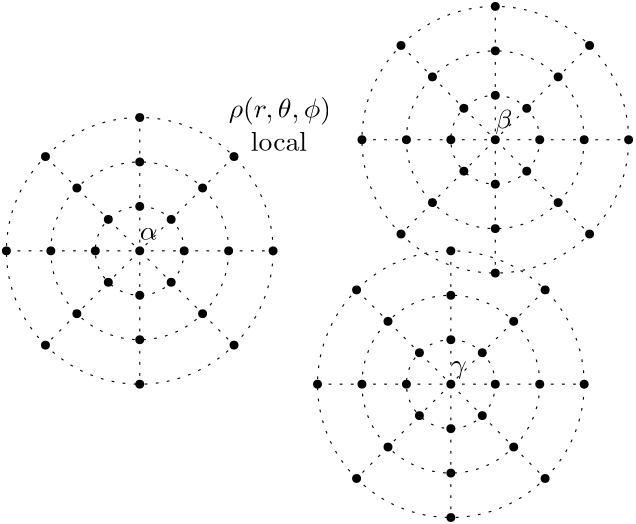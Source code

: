<?xml version="1.0"?>
<!DOCTYPE ipe SYSTEM "ipe.dtd">
<ipe version="70206" creator="Ipe 7.2.6">
<info created="D:20161113164453" modified="D:20161113165850"/>
<ipestyle name="basic">
<symbol name="arrow/arc(spx)">
<path stroke="sym-stroke" fill="sym-stroke" pen="sym-pen">
0 0 m
-1 0.333 l
-1 -0.333 l
h
</path>
</symbol>
<symbol name="arrow/farc(spx)">
<path stroke="sym-stroke" fill="white" pen="sym-pen">
0 0 m
-1 0.333 l
-1 -0.333 l
h
</path>
</symbol>
<symbol name="arrow/ptarc(spx)">
<path stroke="sym-stroke" fill="sym-stroke" pen="sym-pen">
0 0 m
-1 0.333 l
-0.8 0 l
-1 -0.333 l
h
</path>
</symbol>
<symbol name="arrow/fptarc(spx)">
<path stroke="sym-stroke" fill="white" pen="sym-pen">
0 0 m
-1 0.333 l
-0.8 0 l
-1 -0.333 l
h
</path>
</symbol>
<symbol name="mark/circle(sx)" transformations="translations">
<path fill="sym-stroke">
0.6 0 0 0.6 0 0 e
0.4 0 0 0.4 0 0 e
</path>
</symbol>
<symbol name="mark/disk(sx)" transformations="translations">
<path fill="sym-stroke">
0.6 0 0 0.6 0 0 e
</path>
</symbol>
<symbol name="mark/fdisk(sfx)" transformations="translations">
<group>
<path fill="sym-fill">
0.5 0 0 0.5 0 0 e
</path>
<path fill="sym-stroke" fillrule="eofill">
0.6 0 0 0.6 0 0 e
0.4 0 0 0.4 0 0 e
</path>
</group>
</symbol>
<symbol name="mark/box(sx)" transformations="translations">
<path fill="sym-stroke" fillrule="eofill">
-0.6 -0.6 m
0.6 -0.6 l
0.6 0.6 l
-0.6 0.6 l
h
-0.4 -0.4 m
0.4 -0.4 l
0.4 0.4 l
-0.4 0.4 l
h
</path>
</symbol>
<symbol name="mark/square(sx)" transformations="translations">
<path fill="sym-stroke">
-0.6 -0.6 m
0.6 -0.6 l
0.6 0.6 l
-0.6 0.6 l
h
</path>
</symbol>
<symbol name="mark/fsquare(sfx)" transformations="translations">
<group>
<path fill="sym-fill">
-0.5 -0.5 m
0.5 -0.5 l
0.5 0.5 l
-0.5 0.5 l
h
</path>
<path fill="sym-stroke" fillrule="eofill">
-0.6 -0.6 m
0.6 -0.6 l
0.6 0.6 l
-0.6 0.6 l
h
-0.4 -0.4 m
0.4 -0.4 l
0.4 0.4 l
-0.4 0.4 l
h
</path>
</group>
</symbol>
<symbol name="mark/cross(sx)" transformations="translations">
<group>
<path fill="sym-stroke">
-0.43 -0.57 m
0.57 0.43 l
0.43 0.57 l
-0.57 -0.43 l
h
</path>
<path fill="sym-stroke">
-0.43 0.57 m
0.57 -0.43 l
0.43 -0.57 l
-0.57 0.43 l
h
</path>
</group>
</symbol>
<symbol name="arrow/fnormal(spx)">
<path stroke="sym-stroke" fill="white" pen="sym-pen">
0 0 m
-1 0.333 l
-1 -0.333 l
h
</path>
</symbol>
<symbol name="arrow/pointed(spx)">
<path stroke="sym-stroke" fill="sym-stroke" pen="sym-pen">
0 0 m
-1 0.333 l
-0.8 0 l
-1 -0.333 l
h
</path>
</symbol>
<symbol name="arrow/fpointed(spx)">
<path stroke="sym-stroke" fill="white" pen="sym-pen">
0 0 m
-1 0.333 l
-0.8 0 l
-1 -0.333 l
h
</path>
</symbol>
<symbol name="arrow/linear(spx)">
<path stroke="sym-stroke" pen="sym-pen">
-1 0.333 m
0 0 l
-1 -0.333 l
</path>
</symbol>
<symbol name="arrow/fdouble(spx)">
<path stroke="sym-stroke" fill="white" pen="sym-pen">
0 0 m
-1 0.333 l
-1 -0.333 l
h
-1 0 m
-2 0.333 l
-2 -0.333 l
h
</path>
</symbol>
<symbol name="arrow/double(spx)">
<path stroke="sym-stroke" fill="sym-stroke" pen="sym-pen">
0 0 m
-1 0.333 l
-1 -0.333 l
h
-1 0 m
-2 0.333 l
-2 -0.333 l
h
</path>
</symbol>
<pen name="heavier" value="0.8"/>
<pen name="fat" value="1.2"/>
<pen name="ultrafat" value="2"/>
<symbolsize name="large" value="5"/>
<symbolsize name="small" value="2"/>
<symbolsize name="tiny" value="1.1"/>
<arrowsize name="large" value="10"/>
<arrowsize name="small" value="5"/>
<arrowsize name="tiny" value="3"/>
<color name="red" value="1 0 0"/>
<color name="green" value="0 1 0"/>
<color name="blue" value="0 0 1"/>
<color name="yellow" value="1 1 0"/>
<color name="orange" value="1 0.647 0"/>
<color name="gold" value="1 0.843 0"/>
<color name="purple" value="0.627 0.125 0.941"/>
<color name="gray" value="0.745"/>
<color name="brown" value="0.647 0.165 0.165"/>
<color name="navy" value="0 0 0.502"/>
<color name="pink" value="1 0.753 0.796"/>
<color name="seagreen" value="0.18 0.545 0.341"/>
<color name="turquoise" value="0.251 0.878 0.816"/>
<color name="violet" value="0.933 0.51 0.933"/>
<color name="darkblue" value="0 0 0.545"/>
<color name="darkcyan" value="0 0.545 0.545"/>
<color name="darkgray" value="0.663"/>
<color name="darkgreen" value="0 0.392 0"/>
<color name="darkmagenta" value="0.545 0 0.545"/>
<color name="darkorange" value="1 0.549 0"/>
<color name="darkred" value="0.545 0 0"/>
<color name="lightblue" value="0.678 0.847 0.902"/>
<color name="lightcyan" value="0.878 1 1"/>
<color name="lightgray" value="0.827"/>
<color name="lightgreen" value="0.565 0.933 0.565"/>
<color name="lightyellow" value="1 1 0.878"/>
<dashstyle name="dashed" value="[4] 0"/>
<dashstyle name="dotted" value="[1 3] 0"/>
<dashstyle name="dash dotted" value="[4 2 1 2] 0"/>
<dashstyle name="dash dot dotted" value="[4 2 1 2 1 2] 0"/>
<textsize name="large" value="\large"/>
<textsize name="Large" value="\Large"/>
<textsize name="LARGE" value="\LARGE"/>
<textsize name="huge" value="\huge"/>
<textsize name="Huge" value="\Huge"/>
<textsize name="small" value="\small"/>
<textsize name="footnote" value="\footnotesize"/>
<textsize name="tiny" value="\tiny"/>
<textstyle name="center" begin="\begin{center}" end="\end{center}"/>
<textstyle name="itemize" begin="\begin{itemize}" end="\end{itemize}"/>
<textstyle name="item" begin="\begin{itemize}\item{}" end="\end{itemize}"/>
<gridsize name="4 pts" value="4"/>
<gridsize name="8 pts (~3 mm)" value="8"/>
<gridsize name="16 pts (~6 mm)" value="16"/>
<gridsize name="32 pts (~12 mm)" value="32"/>
<gridsize name="10 pts (~3.5 mm)" value="10"/>
<gridsize name="20 pts (~7 mm)" value="20"/>
<gridsize name="14 pts (~5 mm)" value="14"/>
<gridsize name="28 pts (~10 mm)" value="28"/>
<gridsize name="56 pts (~20 mm)" value="56"/>
<anglesize name="90 deg" value="90"/>
<anglesize name="60 deg" value="60"/>
<anglesize name="45 deg" value="45"/>
<anglesize name="30 deg" value="30"/>
<anglesize name="22.5 deg" value="22.5"/>
<opacity name="10%" value="0.1"/>
<opacity name="30%" value="0.3"/>
<opacity name="50%" value="0.5"/>
<opacity name="75%" value="0.75"/>
<tiling name="falling" angle="-60" step="4" width="1"/>
<tiling name="rising" angle="30" step="4" width="1"/>
</ipestyle>
<page>
<layer name="alpha"/>
<view layers="alpha" active="alpha"/>
<path layer="alpha" matrix="4 0 0 4 -640 -2288" stroke="black" dash="dotted">
4 0 0 4 208 752 e
</path>
<path matrix="4 0 0 4 -640 -2288" stroke="black" dash="dotted">
8 0 0 8 208 752 e
</path>
<path matrix="4 0 0 4 -640 -2288" stroke="black" dash="dotted">
12 0 0 12 208 752 e
</path>
<path matrix="4 0 0 4 -640 -2288" stroke="black" dash="dotted">
196 752 m
220 752 l
</path>
<path matrix="4 0 0 4 -640 -2288" stroke="black" dash="dotted">
208 764 m
208 740 l
</path>
<path matrix="4 0 0 4 -640 -2288" stroke="black" dash="dotted">
199.515 760.485 m
216.485 743.515 l
</path>
<path matrix="4 0 0 4 -640 -2288" stroke="black" dash="dotted">
216.485 760.485 m
199.515 743.515 l
</path>
<path fill="black">
1.6065 0 0 1.6065 192 720 e
</path>
<path matrix="1 0 0 1 -11.3137 11.3137" fill="black">
1.6065 0 0 1.6065 192 720 e
</path>
<path matrix="1 0 0 1 -16 0" fill="black">
1.6065 0 0 1.6065 192 720 e
</path>
<path matrix="1 0 0 1 -11.3137 -11.3137" fill="black">
1.6065 0 0 1.6065 192 720 e
</path>
<path matrix="1 0 0 1 0 -16" fill="black">
1.6065 0 0 1.6065 192 720 e
</path>
<path matrix="1 0 0 1 11.3137 -11.3137" fill="black">
1.6065 0 0 1.6065 192 720 e
</path>
<path matrix="1 0 0 1 16 0" fill="black">
1.6065 0 0 1.6065 192 720 e
</path>
<path matrix="1 0 0 1 11.3137 11.3137" fill="black">
1.6065 0 0 1.6065 192 720 e
</path>
<path matrix="1 0 0 1 0 16" fill="black">
1.6065 0 0 1.6065 192 720 e
</path>
<path matrix="1 0 0 1 -22.6274 22.6274" fill="black">
1.6065 0 0 1.6065 192 720 e
</path>
<path matrix="1 0 0 1 -32 0" fill="black">
1.6065 0 0 1.6065 192 720 e
</path>
<path matrix="1 0 0 1 -22.6274 -22.6274" fill="black">
1.6065 0 0 1.6065 192 720 e
</path>
<path matrix="1 0 0 1 0 -32" fill="black">
1.6065 0 0 1.6065 192 720 e
</path>
<path matrix="1 0 0 1 22.6274 -22.6274" fill="black">
1.6065 0 0 1.6065 192 720 e
</path>
<path matrix="1 0 0 1 32 0" fill="black">
1.6065 0 0 1.6065 192 720 e
</path>
<path matrix="1 0 0 1 22.6274 22.6274" fill="black">
1.6065 0 0 1.6065 192 720 e
</path>
<path matrix="1 0 0 1 0 32" fill="black">
1.6065 0 0 1.6065 192 720 e
</path>
<path matrix="1 0 0 1 0 48" fill="black">
1.6065 0 0 1.6065 192 720 e
</path>
<path matrix="1 0 0 1 -33.9411 33.9411" fill="black">
1.6065 0 0 1.6065 192 720 e
</path>
<path matrix="1 0 0 1 -48 0" fill="black">
1.6065 0 0 1.6065 192 720 e
</path>
<path matrix="1 0 0 1 -33.9411 -33.9411" fill="black">
1.6065 0 0 1.6065 192 720 e
</path>
<path matrix="1 0 0 1 0 -48" fill="black">
1.6065 0 0 1.6065 192 720 e
</path>
<path matrix="1 0 0 1 48 0" fill="black">
1.6065 0 0 1.6065 192 720 e
</path>
<path matrix="1 0 0 1 33.9411 33.9411" fill="black">
1.6065 0 0 1.6065 192 720 e
</path>
<path matrix="1 0 0 1 33.9411 -33.9411" fill="black">
1.6065 0 0 1.6065 192 720 e
</path>
<path matrix="4 0 0 4 -528 -2336" stroke="black" dash="dotted">
4 0 0 4 208 752 e
</path>
<path matrix="4 0 0 4 -528 -2336" stroke="black" dash="dotted">
8 0 0 8 208 752 e
</path>
<path matrix="4 0 0 4 -528 -2336" stroke="black" dash="dotted">
12 0 0 12 208 752 e
</path>
<path matrix="4 0 0 4 -528 -2336" stroke="black" dash="dotted">
196 752 m
220 752 l
</path>
<path matrix="4 0 0 4 -528 -2336" stroke="black" dash="dotted">
208 764 m
208 740 l
</path>
<path matrix="4 0 0 4 -528 -2336" stroke="black" dash="dotted">
199.515 760.485 m
216.485 743.515 l
</path>
<path matrix="4 0 0 4 -528 -2336" stroke="black" dash="dotted">
216.485 760.485 m
199.515 743.515 l
</path>
<path matrix="1 0 0 1 112 -48" fill="black">
1.6065 0 0 1.6065 192 720 e
</path>
<path matrix="1 0 0 1 100.686 -36.6863" fill="black">
1.6065 0 0 1.6065 192 720 e
</path>
<path matrix="1 0 0 1 96 -48" fill="black">
1.6065 0 0 1.6065 192 720 e
</path>
<path matrix="1 0 0 1 100.686 -59.3137" fill="black">
1.6065 0 0 1.6065 192 720 e
</path>
<path matrix="1 0 0 1 112 -64" fill="black">
1.6065 0 0 1.6065 192 720 e
</path>
<path matrix="1 0 0 1 123.314 -59.3137" fill="black">
1.6065 0 0 1.6065 192 720 e
</path>
<path matrix="1 0 0 1 128 -48" fill="black">
1.6065 0 0 1.6065 192 720 e
</path>
<path matrix="1 0 0 1 123.314 -36.6863" fill="black">
1.6065 0 0 1.6065 192 720 e
</path>
<path matrix="1 0 0 1 112 -32" fill="black">
1.6065 0 0 1.6065 192 720 e
</path>
<path matrix="1 0 0 1 89.3726 -25.3726" fill="black">
1.6065 0 0 1.6065 192 720 e
</path>
<path matrix="1 0 0 1 80 -48" fill="black">
1.6065 0 0 1.6065 192 720 e
</path>
<path matrix="1 0 0 1 89.3726 -70.6274" fill="black">
1.6065 0 0 1.6065 192 720 e
</path>
<path matrix="1 0 0 1 112 -80" fill="black">
1.6065 0 0 1.6065 192 720 e
</path>
<path matrix="1 0 0 1 134.627 -70.6274" fill="black">
1.6065 0 0 1.6065 192 720 e
</path>
<path matrix="1 0 0 1 144 -48" fill="black">
1.6065 0 0 1.6065 192 720 e
</path>
<path matrix="1 0 0 1 134.627 -25.3726" fill="black">
1.6065 0 0 1.6065 192 720 e
</path>
<path matrix="1 0 0 1 112 -16" fill="black">
1.6065 0 0 1.6065 192 720 e
</path>
<path matrix="1 0 0 1 112 0" fill="black">
1.6065 0 0 1.6065 192 720 e
</path>
<path matrix="1 0 0 1 78.0589 -14.0589" fill="black">
1.6065 0 0 1.6065 192 720 e
</path>
<path matrix="1 0 0 1 64 -48" fill="black">
1.6065 0 0 1.6065 192 720 e
</path>
<path matrix="1 0 0 1 78.0589 -81.9411" fill="black">
1.6065 0 0 1.6065 192 720 e
</path>
<path matrix="1 0 0 1 112 -96" fill="black">
1.6065 0 0 1.6065 192 720 e
</path>
<path matrix="1 0 0 1 160 -48" fill="black">
1.6065 0 0 1.6065 192 720 e
</path>
<path matrix="1 0 0 1 145.941 -14.0589" fill="black">
1.6065 0 0 1.6065 192 720 e
</path>
<path matrix="1 0 0 1 145.941 -81.9411" fill="black">
1.6065 0 0 1.6065 192 720 e
</path>
<path matrix="4 0 0 4 -512 -2248" stroke="black" dash="dotted">
4 0 0 4 208 752 e
</path>
<path matrix="4 0 0 4 -512 -2248" stroke="black" dash="dotted">
8 0 0 8 208 752 e
</path>
<path matrix="4 0 0 4 -512 -2248" stroke="black" dash="dotted">
12 0 0 12 208 752 e
</path>
<path matrix="4 0 0 4 -512 -2248" stroke="black" dash="dotted">
196 752 m
220 752 l
</path>
<path matrix="4 0 0 4 -512 -2248" stroke="black" dash="dotted">
208 764 m
208 740 l
</path>
<path matrix="4 0 0 4 -512 -2248" stroke="black" dash="dotted">
199.515 760.485 m
216.485 743.515 l
</path>
<path matrix="4 0 0 4 -512 -2248" stroke="black" dash="dotted">
216.485 760.485 m
199.515 743.515 l
</path>
<path matrix="1 0 0 1 128 40" fill="black">
1.6065 0 0 1.6065 192 720 e
</path>
<path matrix="1 0 0 1 116.686 51.3137" fill="black">
1.6065 0 0 1.6065 192 720 e
</path>
<path matrix="1 0 0 1 112 40" fill="black">
1.6065 0 0 1.6065 192 720 e
</path>
<path matrix="1 0 0 1 116.686 28.6863" fill="black">
1.6065 0 0 1.6065 192 720 e
</path>
<path matrix="1 0 0 1 128 24" fill="black">
1.6065 0 0 1.6065 192 720 e
</path>
<path matrix="1 0 0 1 139.314 28.6863" fill="black">
1.6065 0 0 1.6065 192 720 e
</path>
<path matrix="1 0 0 1 144 40" fill="black">
1.6065 0 0 1.6065 192 720 e
</path>
<path matrix="1 0 0 1 139.314 51.3137" fill="black">
1.6065 0 0 1.6065 192 720 e
</path>
<path matrix="1 0 0 1 128 56" fill="black">
1.6065 0 0 1.6065 192 720 e
</path>
<path matrix="1 0 0 1 105.373 62.6274" fill="black">
1.6065 0 0 1.6065 192 720 e
</path>
<path matrix="1 0 0 1 96 40" fill="black">
1.6065 0 0 1.6065 192 720 e
</path>
<path matrix="1 0 0 1 105.373 17.3726" fill="black">
1.6065 0 0 1.6065 192 720 e
</path>
<path matrix="1 0 0 1 128 8" fill="black">
1.6065 0 0 1.6065 192 720 e
</path>
<path matrix="1 0 0 1 150.627 17.3726" fill="black">
1.6065 0 0 1.6065 192 720 e
</path>
<path matrix="1 0 0 1 160 40" fill="black">
1.6065 0 0 1.6065 192 720 e
</path>
<path matrix="1 0 0 1 150.627 62.6274" fill="black">
1.6065 0 0 1.6065 192 720 e
</path>
<path matrix="1 0 0 1 128 72" fill="black">
1.6065 0 0 1.6065 192 720 e
</path>
<path matrix="1 0 0 1 128 88" fill="black">
1.6065 0 0 1.6065 192 720 e
</path>
<path matrix="1 0 0 1 94.0589 73.9411" fill="black">
1.6065 0 0 1.6065 192 720 e
</path>
<path matrix="1 0 0 1 80 40" fill="black">
1.6065 0 0 1.6065 192 720 e
</path>
<path matrix="1 0 0 1 94.0589 6.0589" fill="black">
1.6065 0 0 1.6065 192 720 e
</path>
<path matrix="1 0 0 1 128 -8" fill="black">
1.6065 0 0 1.6065 192 720 e
</path>
<path matrix="1 0 0 1 176 40" fill="black">
1.6065 0 0 1.6065 192 720 e
</path>
<path matrix="1 0 0 1 161.941 73.9411" fill="black">
1.6065 0 0 1.6065 192 720 e
</path>
<path matrix="1 0 0 1 161.941 6.0589" fill="black">
1.6065 0 0 1.6065 192 720 e
</path>
<text matrix="1 0 0 1 8 -16" transformations="translations" pos="216 784" stroke="black" type="label" width="36.863" height="7.473" depth="2.49" valign="baseline" style="math">\rho(r,\theta,\phi)</text>
<text matrix="1 0 0 1 -12 -100" transformations="translations" pos="204 824" stroke="black" type="label" width="6.41" height="4.289" depth="0" valign="baseline" style="math">\alpha</text>
<text matrix="1 0 0 1 72 -32" transformations="translations" pos="248 796" stroke="black" type="label" width="6.161" height="6.926" depth="1.93" valign="baseline" style="math">\beta</text>
<text matrix="1 0 0 1 96 -112" transformations="translations" pos="208 788" stroke="black" type="label" width="5.711" height="4.297" depth="1.93" valign="baseline" style="math">\gamma</text>
<text transformations="translations" pos="232 756" stroke="black" type="label" width="20.202" height="6.918" depth="0" valign="baseline">local</text>
</page>
</ipe>
